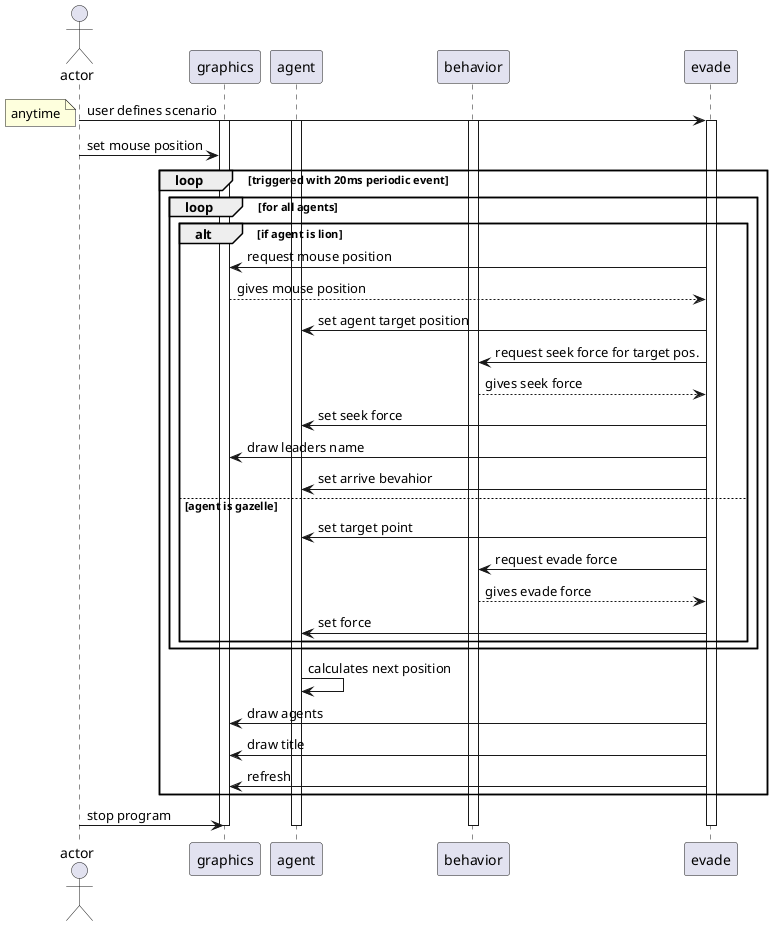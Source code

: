 @startuml
actor actor as user
participant graphics as view
participant agent as agent
participant behavior as steeringBehavior
participant evade as ev

user -> ev: user defines scenario
activate ev
activate view
activate agent
activate steeringBehavior
note left: anytime
user -> view:  set mouse position
loop triggered with 20ms periodic event
    loop for all agents    
        alt if agent is lion
            ev -> view: request mouse position    
            view --> ev: gives mouse position        
            ev -> agent: set agent target position
            ev -> steeringBehavior: request seek force for target pos.
            steeringBehavior --> ev: gives seek force
            ev -> agent: set seek force            
            ev -> view: draw leaders name
            ev -> agent:set arrive bevahior
        else agent is gazelle
            ev -> agent: set target point 
            ev -> steeringBehavior: request evade force
            steeringBehavior --> ev: gives evade force
            ev -> agent: set force    
        end
    end
    
    agent -> agent: calculates next position
    ev -> view: draw agents
    ev -> view: draw title
    ev -> view: refresh
end
user -> view: stop program
deactivate ev
deactivate view
deactivate agent
deactivate steeringBehavior
@enduml